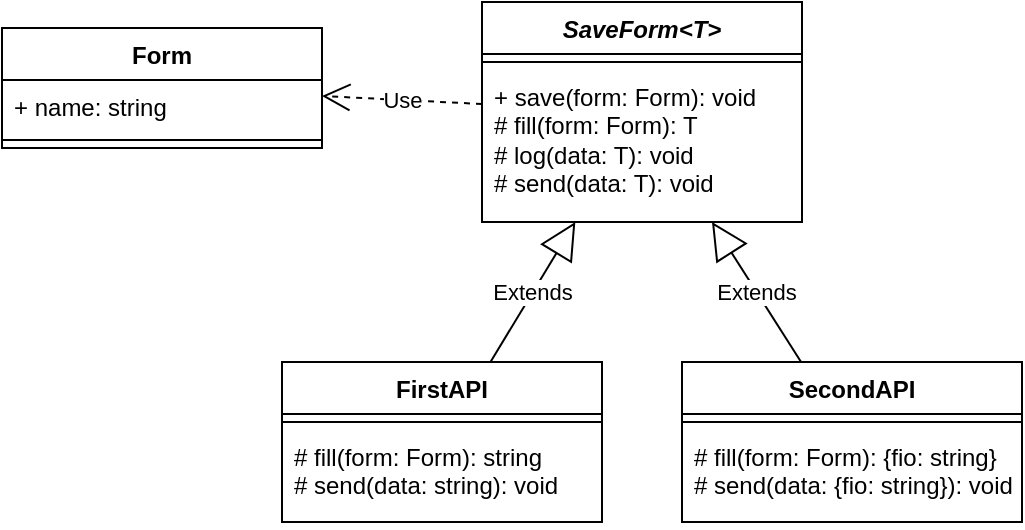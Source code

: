 <mxfile version="21.6.1" type="device">
  <diagram name="Страница 1" id="Pc7B_sZPsFCpdyJp16MR">
    <mxGraphModel dx="1434" dy="854" grid="1" gridSize="10" guides="1" tooltips="1" connect="1" arrows="1" fold="1" page="1" pageScale="1" pageWidth="700" pageHeight="1000" math="0" shadow="0">
      <root>
        <mxCell id="0" />
        <mxCell id="1" parent="0" />
        <mxCell id="-ty_VtIGFpoAPVw8J6Z8-1" value="&lt;i&gt;SaveForm&amp;lt;T&amp;gt;&lt;/i&gt;" style="swimlane;fontStyle=1;align=center;verticalAlign=top;childLayout=stackLayout;horizontal=1;startSize=26;horizontalStack=0;resizeParent=1;resizeParentMax=0;resizeLast=0;collapsible=1;marginBottom=0;whiteSpace=wrap;html=1;" vertex="1" parent="1">
          <mxGeometry x="260" y="100" width="160" height="110" as="geometry" />
        </mxCell>
        <mxCell id="-ty_VtIGFpoAPVw8J6Z8-3" value="" style="line;strokeWidth=1;fillColor=none;align=left;verticalAlign=middle;spacingTop=-1;spacingLeft=3;spacingRight=3;rotatable=0;labelPosition=right;points=[];portConstraint=eastwest;strokeColor=inherit;" vertex="1" parent="-ty_VtIGFpoAPVw8J6Z8-1">
          <mxGeometry y="26" width="160" height="8" as="geometry" />
        </mxCell>
        <mxCell id="-ty_VtIGFpoAPVw8J6Z8-4" value="+ save(form: Form): void&lt;br&gt;# fill(form: Form): T&lt;br&gt;# log(data: T): void&lt;br&gt;# send(data: T): void" style="text;strokeColor=none;fillColor=none;align=left;verticalAlign=top;spacingLeft=4;spacingRight=4;overflow=hidden;rotatable=0;points=[[0,0.5],[1,0.5]];portConstraint=eastwest;whiteSpace=wrap;html=1;" vertex="1" parent="-ty_VtIGFpoAPVw8J6Z8-1">
          <mxGeometry y="34" width="160" height="76" as="geometry" />
        </mxCell>
        <mxCell id="-ty_VtIGFpoAPVw8J6Z8-5" value="Form" style="swimlane;fontStyle=1;align=center;verticalAlign=top;childLayout=stackLayout;horizontal=1;startSize=26;horizontalStack=0;resizeParent=1;resizeParentMax=0;resizeLast=0;collapsible=1;marginBottom=0;whiteSpace=wrap;html=1;" vertex="1" parent="1">
          <mxGeometry x="20" y="113" width="160" height="60" as="geometry" />
        </mxCell>
        <mxCell id="-ty_VtIGFpoAPVw8J6Z8-6" value="+ name: string" style="text;strokeColor=none;fillColor=none;align=left;verticalAlign=top;spacingLeft=4;spacingRight=4;overflow=hidden;rotatable=0;points=[[0,0.5],[1,0.5]];portConstraint=eastwest;whiteSpace=wrap;html=1;" vertex="1" parent="-ty_VtIGFpoAPVw8J6Z8-5">
          <mxGeometry y="26" width="160" height="26" as="geometry" />
        </mxCell>
        <mxCell id="-ty_VtIGFpoAPVw8J6Z8-7" value="" style="line;strokeWidth=1;fillColor=none;align=left;verticalAlign=middle;spacingTop=-1;spacingLeft=3;spacingRight=3;rotatable=0;labelPosition=right;points=[];portConstraint=eastwest;strokeColor=inherit;" vertex="1" parent="-ty_VtIGFpoAPVw8J6Z8-5">
          <mxGeometry y="52" width="160" height="8" as="geometry" />
        </mxCell>
        <mxCell id="-ty_VtIGFpoAPVw8J6Z8-9" value="Use" style="endArrow=open;endSize=12;dashed=1;html=1;rounded=0;" edge="1" parent="1" source="-ty_VtIGFpoAPVw8J6Z8-1" target="-ty_VtIGFpoAPVw8J6Z8-5">
          <mxGeometry width="160" relative="1" as="geometry">
            <mxPoint x="190" y="300" as="sourcePoint" />
            <mxPoint x="350" y="300" as="targetPoint" />
          </mxGeometry>
        </mxCell>
        <mxCell id="-ty_VtIGFpoAPVw8J6Z8-10" value="FirstAPI" style="swimlane;fontStyle=1;align=center;verticalAlign=top;childLayout=stackLayout;horizontal=1;startSize=26;horizontalStack=0;resizeParent=1;resizeParentMax=0;resizeLast=0;collapsible=1;marginBottom=0;whiteSpace=wrap;html=1;" vertex="1" parent="1">
          <mxGeometry x="160" y="280" width="160" height="80" as="geometry" />
        </mxCell>
        <mxCell id="-ty_VtIGFpoAPVw8J6Z8-12" value="" style="line;strokeWidth=1;fillColor=none;align=left;verticalAlign=middle;spacingTop=-1;spacingLeft=3;spacingRight=3;rotatable=0;labelPosition=right;points=[];portConstraint=eastwest;strokeColor=inherit;" vertex="1" parent="-ty_VtIGFpoAPVw8J6Z8-10">
          <mxGeometry y="26" width="160" height="8" as="geometry" />
        </mxCell>
        <mxCell id="-ty_VtIGFpoAPVw8J6Z8-13" value="# fill(form: Form): string&lt;br&gt;# send(data: string): void" style="text;strokeColor=none;fillColor=none;align=left;verticalAlign=top;spacingLeft=4;spacingRight=4;overflow=hidden;rotatable=0;points=[[0,0.5],[1,0.5]];portConstraint=eastwest;whiteSpace=wrap;html=1;" vertex="1" parent="-ty_VtIGFpoAPVw8J6Z8-10">
          <mxGeometry y="34" width="160" height="46" as="geometry" />
        </mxCell>
        <mxCell id="-ty_VtIGFpoAPVw8J6Z8-14" value="SecondAPI" style="swimlane;fontStyle=1;align=center;verticalAlign=top;childLayout=stackLayout;horizontal=1;startSize=26;horizontalStack=0;resizeParent=1;resizeParentMax=0;resizeLast=0;collapsible=1;marginBottom=0;whiteSpace=wrap;html=1;" vertex="1" parent="1">
          <mxGeometry x="360" y="280" width="170" height="80" as="geometry" />
        </mxCell>
        <mxCell id="-ty_VtIGFpoAPVw8J6Z8-15" value="" style="line;strokeWidth=1;fillColor=none;align=left;verticalAlign=middle;spacingTop=-1;spacingLeft=3;spacingRight=3;rotatable=0;labelPosition=right;points=[];portConstraint=eastwest;strokeColor=inherit;" vertex="1" parent="-ty_VtIGFpoAPVw8J6Z8-14">
          <mxGeometry y="26" width="170" height="8" as="geometry" />
        </mxCell>
        <mxCell id="-ty_VtIGFpoAPVw8J6Z8-16" value="# fill(form: Form): {fio: string}&lt;br&gt;# send(data: {fio: string}): void" style="text;strokeColor=none;fillColor=none;align=left;verticalAlign=top;spacingLeft=4;spacingRight=4;overflow=hidden;rotatable=0;points=[[0,0.5],[1,0.5]];portConstraint=eastwest;whiteSpace=wrap;html=1;" vertex="1" parent="-ty_VtIGFpoAPVw8J6Z8-14">
          <mxGeometry y="34" width="170" height="46" as="geometry" />
        </mxCell>
        <mxCell id="-ty_VtIGFpoAPVw8J6Z8-17" value="Extends" style="endArrow=block;endSize=16;endFill=0;html=1;rounded=0;" edge="1" parent="1" source="-ty_VtIGFpoAPVw8J6Z8-10" target="-ty_VtIGFpoAPVw8J6Z8-1">
          <mxGeometry width="160" relative="1" as="geometry">
            <mxPoint x="150" y="250" as="sourcePoint" />
            <mxPoint x="310" y="250" as="targetPoint" />
          </mxGeometry>
        </mxCell>
        <mxCell id="-ty_VtIGFpoAPVw8J6Z8-18" value="Extends" style="endArrow=block;endSize=16;endFill=0;html=1;rounded=0;" edge="1" parent="1" source="-ty_VtIGFpoAPVw8J6Z8-14" target="-ty_VtIGFpoAPVw8J6Z8-1">
          <mxGeometry width="160" relative="1" as="geometry">
            <mxPoint x="244" y="290" as="sourcePoint" />
            <mxPoint x="303" y="220" as="targetPoint" />
          </mxGeometry>
        </mxCell>
      </root>
    </mxGraphModel>
  </diagram>
</mxfile>
